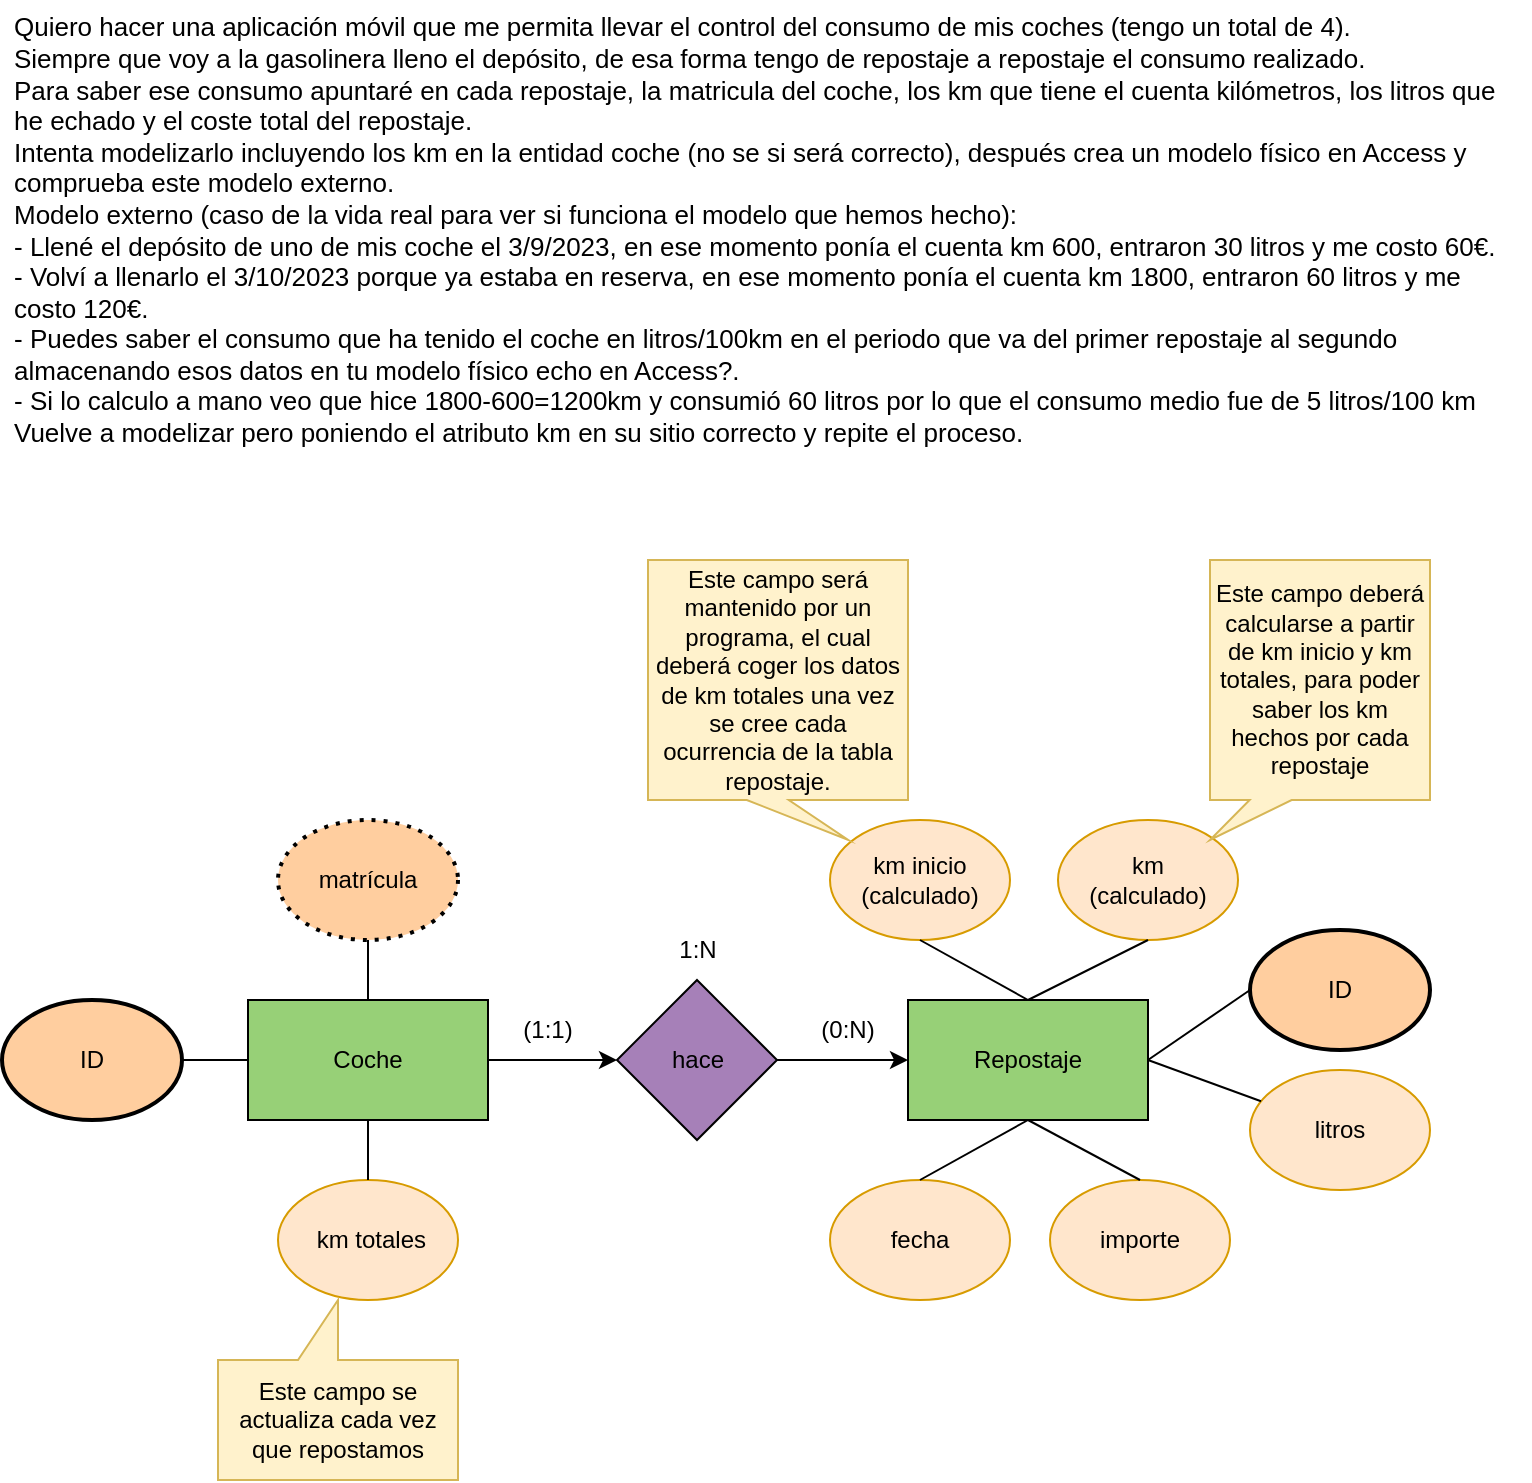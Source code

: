 <mxfile version="22.1.1" type="github">
  <diagram name="Página-1" id="GKfL1z4syFyCUp2RwGY0">
    <mxGraphModel dx="1434" dy="750" grid="1" gridSize="10" guides="1" tooltips="1" connect="1" arrows="1" fold="1" page="1" pageScale="1" pageWidth="827" pageHeight="1169" math="0" shadow="0">
      <root>
        <mxCell id="0" />
        <mxCell id="1" parent="0" />
        <mxCell id="w6sKY5mbxoF5bSvWvFla-1" value="Quiero hacer una aplicación móvil que me permita llevar el control del consumo de mis coches (tengo un total de 4).&lt;br style=&quot;font-size: 13px;&quot;&gt;Siempre que voy a la gasolinera lleno el depósito, de esa forma tengo de repostaje a repostaje el consumo realizado.&lt;br style=&quot;font-size: 13px;&quot;&gt;Para saber ese consumo apuntaré en cada repostaje, la matricula del coche, los km que tiene el cuenta kilómetros, los litros que he echado y el coste total del repostaje.&lt;br style=&quot;font-size: 13px;&quot;&gt;Intenta modelizarlo incluyendo los km en la entidad coche (no se si será correcto), después crea un modelo físico en Access y comprueba este modelo externo.&lt;br style=&quot;font-size: 13px;&quot;&gt;Modelo externo (caso de la vida real para ver si funciona el modelo que hemos hecho):&lt;br style=&quot;font-size: 13px;&quot;&gt;- Llené el depósito de uno de mis coche el 3/9/2023, en ese momento ponía el cuenta km 600, entraron 30 litros y me costo 60€.&lt;br style=&quot;font-size: 13px;&quot;&gt;- Volví a llenarlo el 3/10/2023 porque ya estaba en reserva, en ese momento ponía el cuenta km 1800, entraron 60 litros y me costo 120€.&lt;br style=&quot;font-size: 13px;&quot;&gt;- Puedes saber el consumo que ha tenido el coche en litros/100km en el periodo que va del primer repostaje al segundo almacenando esos datos en tu modelo físico echo en Access?.&lt;br style=&quot;font-size: 13px;&quot;&gt;- Si lo calculo a mano veo que hice 1800-600=1200km y consumió 60 litros por lo que el consumo medio fue de 5 litros/100 km&lt;br style=&quot;font-size: 13px;&quot;&gt;Vuelve a modelizar pero poniendo el atributo km en su sitio correcto y repite el proceso." style="text;html=1;strokeColor=none;fillColor=none;align=left;verticalAlign=middle;whiteSpace=wrap;rounded=0;fontSize=13;" vertex="1" parent="1">
          <mxGeometry x="40" y="40" width="760" height="230" as="geometry" />
        </mxCell>
        <mxCell id="w6sKY5mbxoF5bSvWvFla-6" style="edgeStyle=orthogonalEdgeStyle;rounded=0;orthogonalLoop=1;jettySize=auto;html=1;exitX=1;exitY=0.5;exitDx=0;exitDy=0;entryX=0;entryY=0.5;entryDx=0;entryDy=0;" edge="1" parent="1" source="w6sKY5mbxoF5bSvWvFla-2" target="w6sKY5mbxoF5bSvWvFla-4">
          <mxGeometry relative="1" as="geometry" />
        </mxCell>
        <mxCell id="w6sKY5mbxoF5bSvWvFla-2" value="Coche" style="rounded=0;whiteSpace=wrap;html=1;fillColor=#97D077;" vertex="1" parent="1">
          <mxGeometry x="159" y="540" width="120" height="60" as="geometry" />
        </mxCell>
        <mxCell id="w6sKY5mbxoF5bSvWvFla-3" value="Repostaje" style="rounded=0;whiteSpace=wrap;html=1;fillColor=#97D077;" vertex="1" parent="1">
          <mxGeometry x="489" y="540" width="120" height="60" as="geometry" />
        </mxCell>
        <mxCell id="w6sKY5mbxoF5bSvWvFla-7" style="edgeStyle=orthogonalEdgeStyle;rounded=0;orthogonalLoop=1;jettySize=auto;html=1;exitX=1;exitY=0.5;exitDx=0;exitDy=0;entryX=0;entryY=0.5;entryDx=0;entryDy=0;" edge="1" parent="1" source="w6sKY5mbxoF5bSvWvFla-4" target="w6sKY5mbxoF5bSvWvFla-3">
          <mxGeometry relative="1" as="geometry" />
        </mxCell>
        <mxCell id="w6sKY5mbxoF5bSvWvFla-4" value="hace" style="rhombus;whiteSpace=wrap;html=1;rounded=0;fillColor=#A680B8;" vertex="1" parent="1">
          <mxGeometry x="343.5" y="530" width="80" height="80" as="geometry" />
        </mxCell>
        <mxCell id="w6sKY5mbxoF5bSvWvFla-8" value="km&lt;br&gt;(calculado)" style="ellipse;whiteSpace=wrap;html=1;rounded=0;fillColor=#ffe6cc;strokeColor=#d79b00;" vertex="1" parent="1">
          <mxGeometry x="564" y="450" width="90" height="60" as="geometry" />
        </mxCell>
        <mxCell id="w6sKY5mbxoF5bSvWvFla-9" value="ID" style="ellipse;whiteSpace=wrap;html=1;strokeWidth=2;fontStyle=0;rounded=0;fillColor=#FFCE9F;" vertex="1" parent="1">
          <mxGeometry x="660" y="505" width="90" height="60" as="geometry" />
        </mxCell>
        <mxCell id="w6sKY5mbxoF5bSvWvFla-10" value="ID" style="ellipse;whiteSpace=wrap;html=1;strokeWidth=2;fontStyle=0;rounded=0;fillColor=#FFCE9F;" vertex="1" parent="1">
          <mxGeometry x="36" y="540" width="90" height="60" as="geometry" />
        </mxCell>
        <mxCell id="w6sKY5mbxoF5bSvWvFla-12" value="matrícula" style="ellipse;whiteSpace=wrap;html=1;dashed=1;dashPattern=1 2;strokeWidth=2;rounded=0;fillColor=#FFCE9F;" vertex="1" parent="1">
          <mxGeometry x="174" y="450" width="90" height="60" as="geometry" />
        </mxCell>
        <mxCell id="w6sKY5mbxoF5bSvWvFla-13" value="litros" style="ellipse;whiteSpace=wrap;html=1;rounded=0;fillColor=#ffe6cc;strokeColor=#d79b00;" vertex="1" parent="1">
          <mxGeometry x="660" y="575" width="90" height="60" as="geometry" />
        </mxCell>
        <mxCell id="w6sKY5mbxoF5bSvWvFla-14" value="importe" style="ellipse;whiteSpace=wrap;html=1;rounded=0;fillColor=#ffe6cc;strokeColor=#d79b00;" vertex="1" parent="1">
          <mxGeometry x="560" y="630" width="90" height="60" as="geometry" />
        </mxCell>
        <mxCell id="w6sKY5mbxoF5bSvWvFla-15" value="fecha" style="ellipse;whiteSpace=wrap;html=1;rounded=0;fillColor=#ffe6cc;strokeColor=#d79b00;" vertex="1" parent="1">
          <mxGeometry x="450" y="630" width="90" height="60" as="geometry" />
        </mxCell>
        <mxCell id="w6sKY5mbxoF5bSvWvFla-16" value="&amp;nbsp;km totales" style="ellipse;whiteSpace=wrap;html=1;rounded=0;fillColor=#ffe6cc;strokeColor=#d79b00;" vertex="1" parent="1">
          <mxGeometry x="174" y="630" width="90" height="60" as="geometry" />
        </mxCell>
        <mxCell id="w6sKY5mbxoF5bSvWvFla-18" value="km inicio&lt;br&gt;(calculado)" style="ellipse;whiteSpace=wrap;html=1;rounded=0;fillColor=#ffe6cc;strokeColor=#d79b00;" vertex="1" parent="1">
          <mxGeometry x="450" y="450" width="90" height="60" as="geometry" />
        </mxCell>
        <mxCell id="w6sKY5mbxoF5bSvWvFla-20" value="" style="endArrow=none;html=1;rounded=0;exitX=0.5;exitY=1;exitDx=0;exitDy=0;entryX=0.5;entryY=0;entryDx=0;entryDy=0;" edge="1" parent="1" source="w6sKY5mbxoF5bSvWvFla-12" target="w6sKY5mbxoF5bSvWvFla-2">
          <mxGeometry width="50" height="50" relative="1" as="geometry">
            <mxPoint x="376" y="490" as="sourcePoint" />
            <mxPoint x="426" y="440" as="targetPoint" />
          </mxGeometry>
        </mxCell>
        <mxCell id="w6sKY5mbxoF5bSvWvFla-21" value="" style="endArrow=none;html=1;rounded=0;exitX=1;exitY=0.5;exitDx=0;exitDy=0;entryX=0;entryY=0.5;entryDx=0;entryDy=0;" edge="1" parent="1" source="w6sKY5mbxoF5bSvWvFla-10" target="w6sKY5mbxoF5bSvWvFla-2">
          <mxGeometry width="50" height="50" relative="1" as="geometry">
            <mxPoint x="376" y="490" as="sourcePoint" />
            <mxPoint x="426" y="440" as="targetPoint" />
          </mxGeometry>
        </mxCell>
        <mxCell id="w6sKY5mbxoF5bSvWvFla-22" value="" style="endArrow=none;html=1;rounded=0;exitX=0.5;exitY=0;exitDx=0;exitDy=0;entryX=0.5;entryY=1;entryDx=0;entryDy=0;" edge="1" parent="1" source="w6sKY5mbxoF5bSvWvFla-16" target="w6sKY5mbxoF5bSvWvFla-2">
          <mxGeometry width="50" height="50" relative="1" as="geometry">
            <mxPoint x="376" y="490" as="sourcePoint" />
            <mxPoint x="426" y="440" as="targetPoint" />
          </mxGeometry>
        </mxCell>
        <mxCell id="w6sKY5mbxoF5bSvWvFla-23" value="" style="endArrow=none;html=1;rounded=0;entryX=1;entryY=0.5;entryDx=0;entryDy=0;" edge="1" parent="1" source="w6sKY5mbxoF5bSvWvFla-13" target="w6sKY5mbxoF5bSvWvFla-3">
          <mxGeometry width="50" height="50" relative="1" as="geometry">
            <mxPoint x="376" y="490" as="sourcePoint" />
            <mxPoint x="426" y="440" as="targetPoint" />
          </mxGeometry>
        </mxCell>
        <mxCell id="w6sKY5mbxoF5bSvWvFla-24" value="" style="endArrow=none;html=1;rounded=0;exitX=0.5;exitY=0;exitDx=0;exitDy=0;entryX=0.5;entryY=1;entryDx=0;entryDy=0;" edge="1" parent="1" source="w6sKY5mbxoF5bSvWvFla-15" target="w6sKY5mbxoF5bSvWvFla-3">
          <mxGeometry width="50" height="50" relative="1" as="geometry">
            <mxPoint x="376" y="490" as="sourcePoint" />
            <mxPoint x="426" y="440" as="targetPoint" />
          </mxGeometry>
        </mxCell>
        <mxCell id="w6sKY5mbxoF5bSvWvFla-25" value="" style="endArrow=none;html=1;rounded=0;entryX=0.5;entryY=1;entryDx=0;entryDy=0;exitX=0.5;exitY=0;exitDx=0;exitDy=0;" edge="1" parent="1" source="w6sKY5mbxoF5bSvWvFla-14" target="w6sKY5mbxoF5bSvWvFla-3">
          <mxGeometry width="50" height="50" relative="1" as="geometry">
            <mxPoint x="376" y="490" as="sourcePoint" />
            <mxPoint x="426" y="440" as="targetPoint" />
          </mxGeometry>
        </mxCell>
        <mxCell id="w6sKY5mbxoF5bSvWvFla-26" value="" style="endArrow=none;html=1;rounded=0;entryX=1;entryY=0.5;entryDx=0;entryDy=0;exitX=0;exitY=0.5;exitDx=0;exitDy=0;" edge="1" parent="1" source="w6sKY5mbxoF5bSvWvFla-9" target="w6sKY5mbxoF5bSvWvFla-3">
          <mxGeometry width="50" height="50" relative="1" as="geometry">
            <mxPoint x="376" y="490" as="sourcePoint" />
            <mxPoint x="426" y="440" as="targetPoint" />
          </mxGeometry>
        </mxCell>
        <mxCell id="w6sKY5mbxoF5bSvWvFla-27" value="" style="endArrow=none;html=1;rounded=0;entryX=0.5;entryY=0;entryDx=0;entryDy=0;exitX=0.5;exitY=1;exitDx=0;exitDy=0;" edge="1" parent="1" source="w6sKY5mbxoF5bSvWvFla-8" target="w6sKY5mbxoF5bSvWvFla-3">
          <mxGeometry width="50" height="50" relative="1" as="geometry">
            <mxPoint x="376" y="490" as="sourcePoint" />
            <mxPoint x="426" y="440" as="targetPoint" />
          </mxGeometry>
        </mxCell>
        <mxCell id="w6sKY5mbxoF5bSvWvFla-28" value="" style="endArrow=none;html=1;rounded=0;entryX=0.5;entryY=0;entryDx=0;entryDy=0;exitX=0.5;exitY=1;exitDx=0;exitDy=0;" edge="1" parent="1" source="w6sKY5mbxoF5bSvWvFla-18" target="w6sKY5mbxoF5bSvWvFla-3">
          <mxGeometry width="50" height="50" relative="1" as="geometry">
            <mxPoint x="376" y="490" as="sourcePoint" />
            <mxPoint x="426" y="440" as="targetPoint" />
          </mxGeometry>
        </mxCell>
        <mxCell id="w6sKY5mbxoF5bSvWvFla-30" value="Este campo deberá calcularse a partir de km inicio y km totales, para poder saber los km hechos por cada repostaje" style="shape=callout;whiteSpace=wrap;html=1;perimeter=calloutPerimeter;position2=0;align=center;base=21;size=20;position=0.18;rounded=0;fillColor=#fff2cc;strokeColor=#d6b656;" vertex="1" parent="1">
          <mxGeometry x="640" y="320" width="110" height="140" as="geometry" />
        </mxCell>
        <mxCell id="w6sKY5mbxoF5bSvWvFla-32" value="Este campo será mantenido por un programa, el cual deberá coger los datos de km totales una vez se cree cada ocurrencia de la tabla repostaje." style="shape=callout;whiteSpace=wrap;html=1;perimeter=calloutPerimeter;position2=0.77;align=center;base=21;size=20;position=0.38;rounded=0;fillColor=#fff2cc;strokeColor=#d6b656;" vertex="1" parent="1">
          <mxGeometry x="359" y="320" width="130" height="140" as="geometry" />
        </mxCell>
        <mxCell id="w6sKY5mbxoF5bSvWvFla-34" value="Este campo se actualiza cada vez que repostamos" style="shape=callout;whiteSpace=wrap;html=1;perimeter=calloutPerimeter;direction=west;rounded=0;fillColor=#fff2cc;strokeColor=#d6b656;" vertex="1" parent="1">
          <mxGeometry x="144" y="690" width="120" height="90" as="geometry" />
        </mxCell>
        <mxCell id="w6sKY5mbxoF5bSvWvFla-35" value="(0:N)" style="text;html=1;strokeColor=none;fillColor=none;align=center;verticalAlign=middle;whiteSpace=wrap;rounded=0;" vertex="1" parent="1">
          <mxGeometry x="429" y="540" width="60" height="30" as="geometry" />
        </mxCell>
        <mxCell id="w6sKY5mbxoF5bSvWvFla-36" value="(1:1)" style="text;html=1;strokeColor=none;fillColor=none;align=center;verticalAlign=middle;whiteSpace=wrap;rounded=0;" vertex="1" parent="1">
          <mxGeometry x="279" y="540" width="60" height="30" as="geometry" />
        </mxCell>
        <mxCell id="w6sKY5mbxoF5bSvWvFla-37" value="1:N" style="text;html=1;strokeColor=none;fillColor=none;align=center;verticalAlign=middle;whiteSpace=wrap;rounded=0;" vertex="1" parent="1">
          <mxGeometry x="354" y="500" width="60" height="30" as="geometry" />
        </mxCell>
      </root>
    </mxGraphModel>
  </diagram>
</mxfile>
